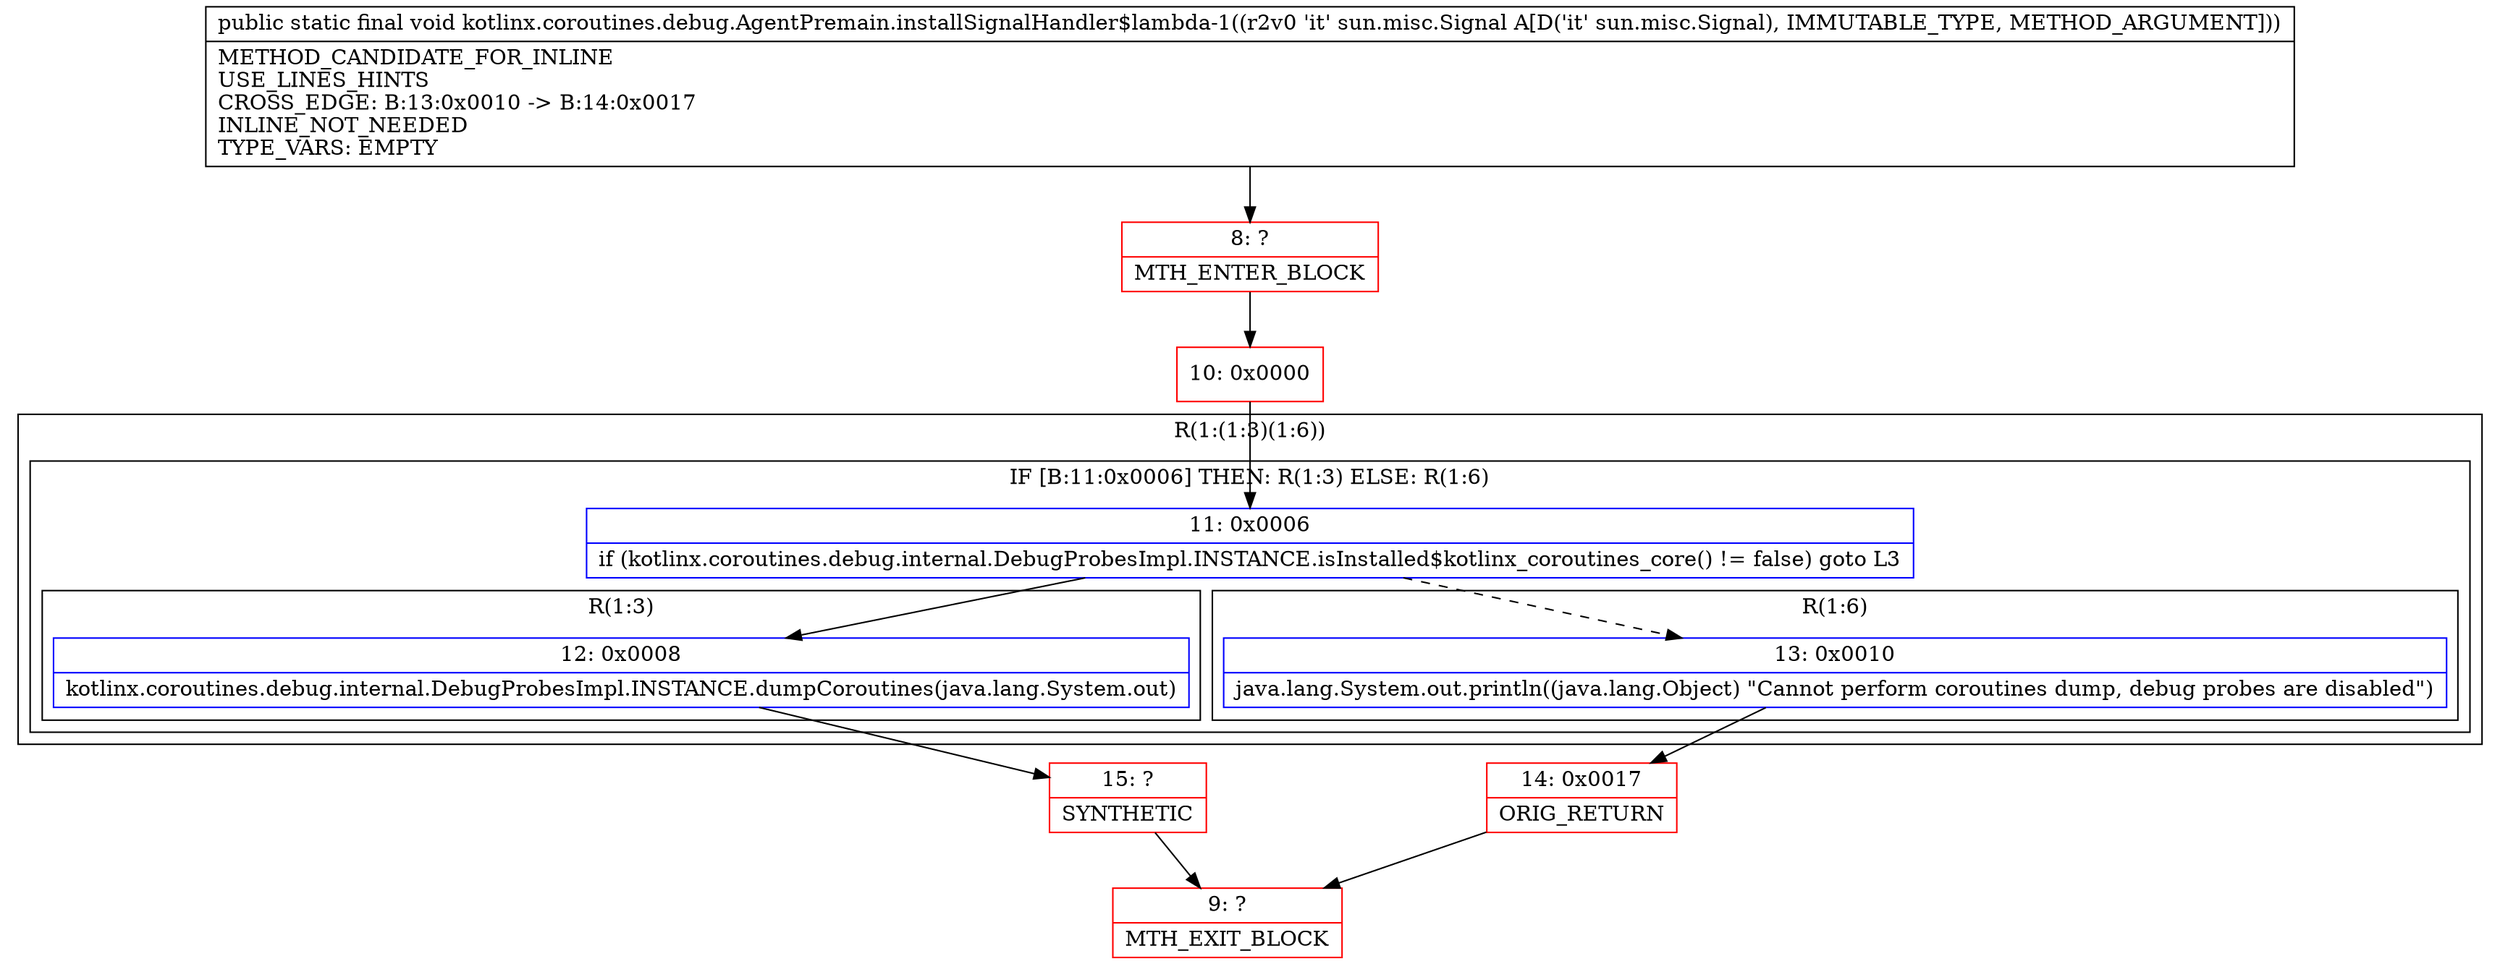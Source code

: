 digraph "CFG forkotlinx.coroutines.debug.AgentPremain.installSignalHandler$lambda\-1(Lsun\/misc\/Signal;)V" {
subgraph cluster_Region_829024375 {
label = "R(1:(1:3)(1:6))";
node [shape=record,color=blue];
subgraph cluster_IfRegion_827608461 {
label = "IF [B:11:0x0006] THEN: R(1:3) ELSE: R(1:6)";
node [shape=record,color=blue];
Node_11 [shape=record,label="{11\:\ 0x0006|if (kotlinx.coroutines.debug.internal.DebugProbesImpl.INSTANCE.isInstalled$kotlinx_coroutines_core() != false) goto L3\l}"];
subgraph cluster_Region_654480738 {
label = "R(1:3)";
node [shape=record,color=blue];
Node_12 [shape=record,label="{12\:\ 0x0008|kotlinx.coroutines.debug.internal.DebugProbesImpl.INSTANCE.dumpCoroutines(java.lang.System.out)\l}"];
}
subgraph cluster_Region_905969439 {
label = "R(1:6)";
node [shape=record,color=blue];
Node_13 [shape=record,label="{13\:\ 0x0010|java.lang.System.out.println((java.lang.Object) \"Cannot perform coroutines dump, debug probes are disabled\")\l}"];
}
}
}
Node_8 [shape=record,color=red,label="{8\:\ ?|MTH_ENTER_BLOCK\l}"];
Node_10 [shape=record,color=red,label="{10\:\ 0x0000}"];
Node_15 [shape=record,color=red,label="{15\:\ ?|SYNTHETIC\l}"];
Node_9 [shape=record,color=red,label="{9\:\ ?|MTH_EXIT_BLOCK\l}"];
Node_14 [shape=record,color=red,label="{14\:\ 0x0017|ORIG_RETURN\l}"];
MethodNode[shape=record,label="{public static final void kotlinx.coroutines.debug.AgentPremain.installSignalHandler$lambda\-1((r2v0 'it' sun.misc.Signal A[D('it' sun.misc.Signal), IMMUTABLE_TYPE, METHOD_ARGUMENT]))  | METHOD_CANDIDATE_FOR_INLINE\lUSE_LINES_HINTS\lCROSS_EDGE: B:13:0x0010 \-\> B:14:0x0017\lINLINE_NOT_NEEDED\lTYPE_VARS: EMPTY\l}"];
MethodNode -> Node_8;Node_11 -> Node_12;
Node_11 -> Node_13[style=dashed];
Node_12 -> Node_15;
Node_13 -> Node_14;
Node_8 -> Node_10;
Node_10 -> Node_11;
Node_15 -> Node_9;
Node_14 -> Node_9;
}


